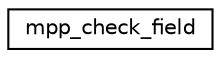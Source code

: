digraph "Graphical Class Hierarchy"
{
 // INTERACTIVE_SVG=YES
 // LATEX_PDF_SIZE
  edge [fontname="Helvetica",fontsize="10",labelfontname="Helvetica",labelfontsize="10"];
  node [fontname="Helvetica",fontsize="10",shape=record];
  rankdir="LR";
  Node0 [label="mpp_check_field",height=0.2,width=0.4,color="black", fillcolor="white", style="filled",URL="$interfacempp__domains__mod_1_1mpp__check__field.html",tooltip="Parallel checking between two ensembles which run on different set pes at the same time  There are tw..."];
}
